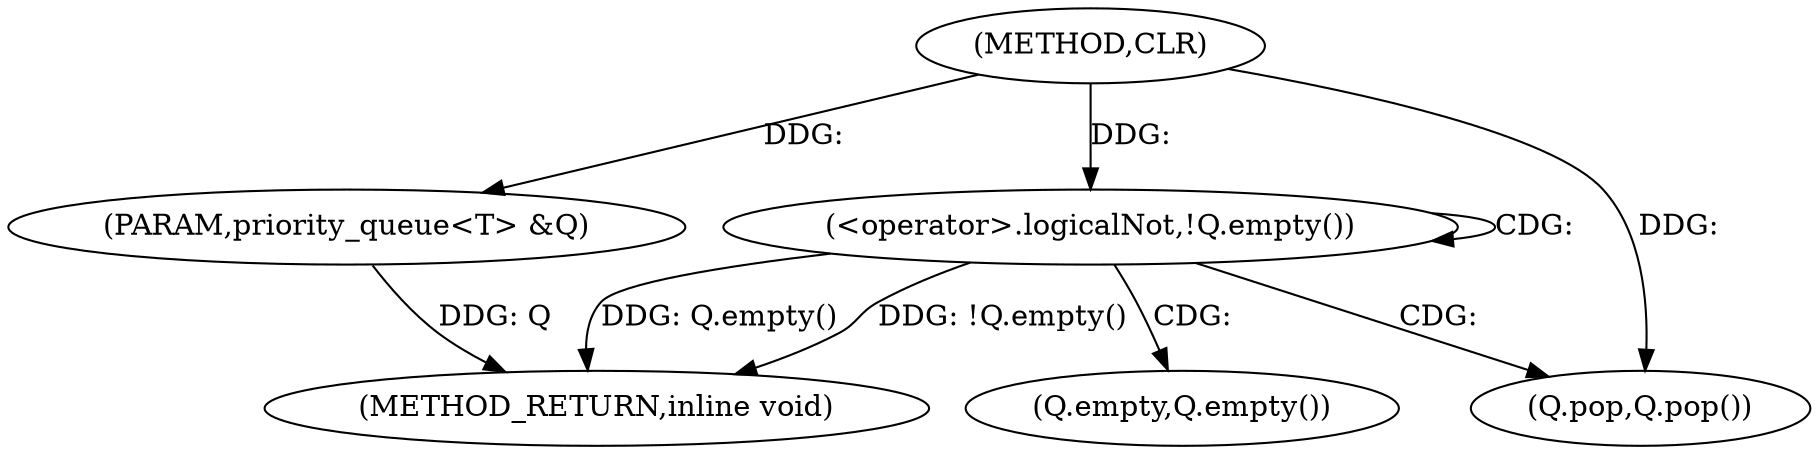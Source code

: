 digraph "CLR" {  
"1001136" [label = "(METHOD,CLR)" ]
"1001143" [label = "(METHOD_RETURN,inline void)" ]
"1001137" [label = "(PARAM,priority_queue<T> &Q)" ]
"1001140" [label = "(<operator>.logicalNot,!Q.empty())" ]
"1001142" [label = "(Q.pop,Q.pop())" ]
"1001141" [label = "(Q.empty,Q.empty())" ]
  "1001137" -> "1001143"  [ label = "DDG: Q"] 
  "1001140" -> "1001143"  [ label = "DDG: Q.empty()"] 
  "1001140" -> "1001143"  [ label = "DDG: !Q.empty()"] 
  "1001136" -> "1001137"  [ label = "DDG: "] 
  "1001136" -> "1001142"  [ label = "DDG: "] 
  "1001136" -> "1001140"  [ label = "DDG: "] 
  "1001140" -> "1001142"  [ label = "CDG: "] 
  "1001140" -> "1001141"  [ label = "CDG: "] 
  "1001140" -> "1001140"  [ label = "CDG: "] 
}
